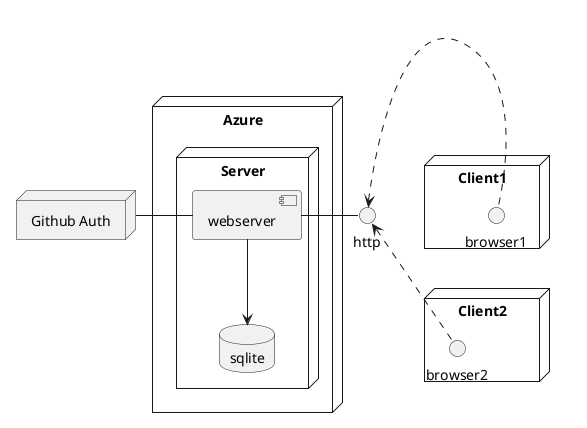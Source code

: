@startuml
skinparam package<<Layout>> {
  borderColor Transparent
  backgroundColor Transparent
  fontColor Transparent
  stereotypeFontColor Transparent
}
node "Github Auth"
node "Azure" {
    node "Server" {
        database sqlite
        "Github Auth" - [webserver]
        webserver --> sqlite
    }
}
package layout1 <<layout>> {
    node "Client1" {
        () browser1
    }
    node "Client2" {
        () browser2
    }
}
Client1 -[Hidden]-> Client2
http <. browser1
http <. browser2
webserver - http
@enduml